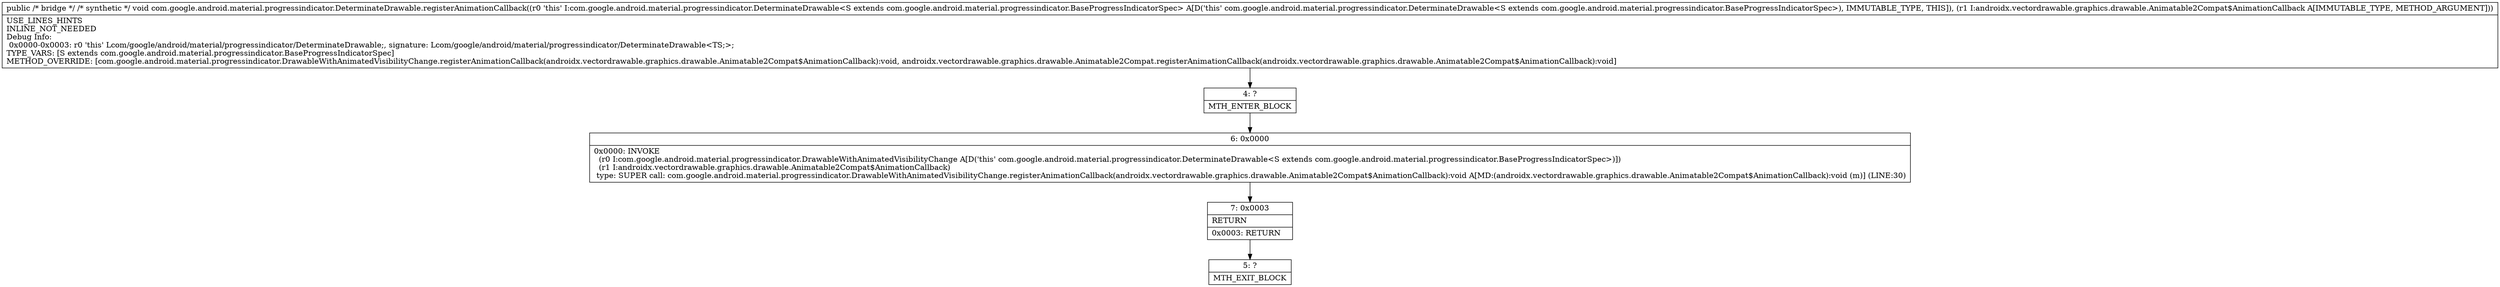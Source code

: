 digraph "CFG forcom.google.android.material.progressindicator.DeterminateDrawable.registerAnimationCallback(Landroidx\/vectordrawable\/graphics\/drawable\/Animatable2Compat$AnimationCallback;)V" {
Node_4 [shape=record,label="{4\:\ ?|MTH_ENTER_BLOCK\l}"];
Node_6 [shape=record,label="{6\:\ 0x0000|0x0000: INVOKE  \l  (r0 I:com.google.android.material.progressindicator.DrawableWithAnimatedVisibilityChange A[D('this' com.google.android.material.progressindicator.DeterminateDrawable\<S extends com.google.android.material.progressindicator.BaseProgressIndicatorSpec\>)])\l  (r1 I:androidx.vectordrawable.graphics.drawable.Animatable2Compat$AnimationCallback)\l type: SUPER call: com.google.android.material.progressindicator.DrawableWithAnimatedVisibilityChange.registerAnimationCallback(androidx.vectordrawable.graphics.drawable.Animatable2Compat$AnimationCallback):void A[MD:(androidx.vectordrawable.graphics.drawable.Animatable2Compat$AnimationCallback):void (m)] (LINE:30)\l}"];
Node_7 [shape=record,label="{7\:\ 0x0003|RETURN\l|0x0003: RETURN   \l}"];
Node_5 [shape=record,label="{5\:\ ?|MTH_EXIT_BLOCK\l}"];
MethodNode[shape=record,label="{public \/* bridge *\/ \/* synthetic *\/ void com.google.android.material.progressindicator.DeterminateDrawable.registerAnimationCallback((r0 'this' I:com.google.android.material.progressindicator.DeterminateDrawable\<S extends com.google.android.material.progressindicator.BaseProgressIndicatorSpec\> A[D('this' com.google.android.material.progressindicator.DeterminateDrawable\<S extends com.google.android.material.progressindicator.BaseProgressIndicatorSpec\>), IMMUTABLE_TYPE, THIS]), (r1 I:androidx.vectordrawable.graphics.drawable.Animatable2Compat$AnimationCallback A[IMMUTABLE_TYPE, METHOD_ARGUMENT]))  | USE_LINES_HINTS\lINLINE_NOT_NEEDED\lDebug Info:\l  0x0000\-0x0003: r0 'this' Lcom\/google\/android\/material\/progressindicator\/DeterminateDrawable;, signature: Lcom\/google\/android\/material\/progressindicator\/DeterminateDrawable\<TS;\>;\lTYPE_VARS: [S extends com.google.android.material.progressindicator.BaseProgressIndicatorSpec]\lMETHOD_OVERRIDE: [com.google.android.material.progressindicator.DrawableWithAnimatedVisibilityChange.registerAnimationCallback(androidx.vectordrawable.graphics.drawable.Animatable2Compat$AnimationCallback):void, androidx.vectordrawable.graphics.drawable.Animatable2Compat.registerAnimationCallback(androidx.vectordrawable.graphics.drawable.Animatable2Compat$AnimationCallback):void]\l}"];
MethodNode -> Node_4;Node_4 -> Node_6;
Node_6 -> Node_7;
Node_7 -> Node_5;
}

